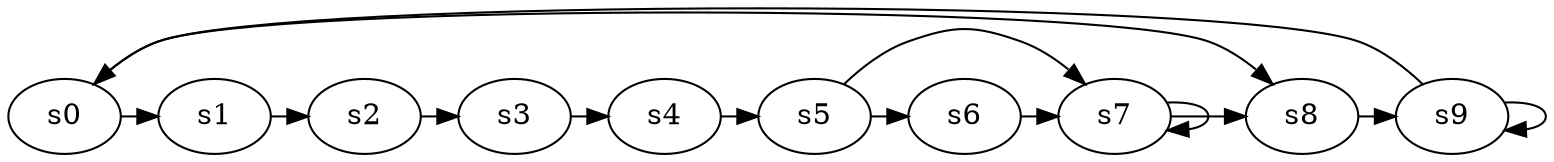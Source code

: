 digraph game_0536_cycle_10 {
    s0 [name="s0", player=1, target=1];
    s1 [name="s1", player=1];
    s2 [name="s2", player=1];
    s3 [name="s3", player=0, target=1];
    s4 [name="s4", player=0, target=1];
    s5 [name="s5", player=0, target=1];
    s6 [name="s6", player=0, target=1];
    s7 [name="s7", player=0];
    s8 [name="s8", player=1, target=1];
    s9 [name="s9", player=1];

    s0 -> s1 [constraint="time % 4 == 0 || time % 4 == 3"];
    s1 -> s2 [constraint="time % 6 == 4"];
    s2 -> s3 [constraint="time % 5 == 0 || time % 5 == 3"];
    s3 -> s4 [constraint="time % 5 == 4"];
    s4 -> s5 [constraint="time % 2 == 0 || time % 2 == 1"];
    s5 -> s6 [constraint="!(time % 3 == 0)"];
    s6 -> s7 [constraint="!(time % 6 == 0)"];
    s7 -> s8 [constraint="!(time % 5 == 0)"];
    s8 -> s9 [constraint="time % 2 == 0"];
    s9 -> s0 [constraint="time % 3 == 0"];
    s0 -> s8 [constraint="time == 1 || time == 9 || time == 14"];
    s5 -> s7 [constraint="time == 3 || time == 12"];
    s7 -> s7 [constraint="time % 2 == 0"];
    s9 -> s9 [constraint="time % 3 == 0"];
}
